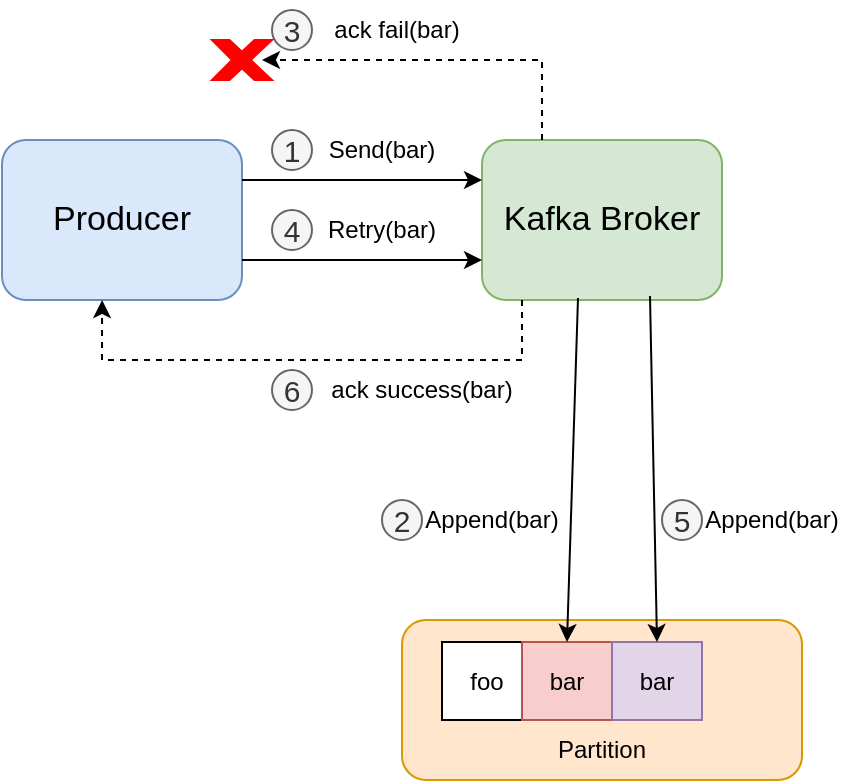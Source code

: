 <mxfile version="22.1.20" type="github">
  <diagram name="페이지-1" id="c-1A3aX_q-X58KD7lkT5">
    <mxGraphModel dx="524" dy="997" grid="1" gridSize="10" guides="1" tooltips="1" connect="1" arrows="1" fold="1" page="1" pageScale="1" pageWidth="1169" pageHeight="827" math="0" shadow="0">
      <root>
        <mxCell id="0" />
        <mxCell id="1" parent="0" />
        <mxCell id="Dp4_jAzWeO5LzgAZ3dpD-2" value="&lt;font style=&quot;font-size: 17px;&quot;&gt;Producer&lt;/font&gt;" style="rounded=1;whiteSpace=wrap;html=1;fillColor=#dae8fc;strokeColor=#6c8ebf;" vertex="1" parent="1">
          <mxGeometry x="120" y="120" width="120" height="80" as="geometry" />
        </mxCell>
        <mxCell id="Dp4_jAzWeO5LzgAZ3dpD-3" value="&lt;span style=&quot;font-size: 17px;&quot;&gt;Kafka Broker&lt;/span&gt;" style="rounded=1;whiteSpace=wrap;html=1;fillColor=#d5e8d4;strokeColor=#82b366;" vertex="1" parent="1">
          <mxGeometry x="360" y="120" width="120" height="80" as="geometry" />
        </mxCell>
        <mxCell id="Dp4_jAzWeO5LzgAZ3dpD-9" value="" style="group" vertex="1" connectable="0" parent="1">
          <mxGeometry x="320" y="360" width="200" height="80" as="geometry" />
        </mxCell>
        <mxCell id="Dp4_jAzWeO5LzgAZ3dpD-4" value="" style="rounded=1;whiteSpace=wrap;html=1;fillColor=#ffe6cc;strokeColor=#d79b00;" vertex="1" parent="Dp4_jAzWeO5LzgAZ3dpD-9">
          <mxGeometry width="200" height="80" as="geometry" />
        </mxCell>
        <mxCell id="Dp4_jAzWeO5LzgAZ3dpD-5" value="foo" style="rounded=0;whiteSpace=wrap;html=1;" vertex="1" parent="Dp4_jAzWeO5LzgAZ3dpD-9">
          <mxGeometry x="20" y="11" width="45" height="39" as="geometry" />
        </mxCell>
        <mxCell id="Dp4_jAzWeO5LzgAZ3dpD-6" value="Partition" style="text;html=1;strokeColor=none;fillColor=none;align=center;verticalAlign=middle;whiteSpace=wrap;rounded=0;" vertex="1" parent="Dp4_jAzWeO5LzgAZ3dpD-9">
          <mxGeometry x="70" y="50" width="60" height="30" as="geometry" />
        </mxCell>
        <mxCell id="Dp4_jAzWeO5LzgAZ3dpD-7" value="bar" style="rounded=0;whiteSpace=wrap;html=1;fillColor=#f8cecc;strokeColor=#b85450;" vertex="1" parent="Dp4_jAzWeO5LzgAZ3dpD-9">
          <mxGeometry x="60" y="11" width="45" height="39" as="geometry" />
        </mxCell>
        <mxCell id="Dp4_jAzWeO5LzgAZ3dpD-8" value="bar" style="rounded=0;whiteSpace=wrap;html=1;fillColor=#e1d5e7;strokeColor=#9673a6;" vertex="1" parent="Dp4_jAzWeO5LzgAZ3dpD-9">
          <mxGeometry x="105" y="11" width="45" height="39" as="geometry" />
        </mxCell>
        <mxCell id="Dp4_jAzWeO5LzgAZ3dpD-10" value="" style="endArrow=classic;html=1;rounded=0;exitX=1;exitY=0.25;exitDx=0;exitDy=0;entryX=0;entryY=0.25;entryDx=0;entryDy=0;" edge="1" parent="1" source="Dp4_jAzWeO5LzgAZ3dpD-2" target="Dp4_jAzWeO5LzgAZ3dpD-3">
          <mxGeometry width="50" height="50" relative="1" as="geometry">
            <mxPoint x="200" y="340" as="sourcePoint" />
            <mxPoint x="250" y="290" as="targetPoint" />
          </mxGeometry>
        </mxCell>
        <mxCell id="Dp4_jAzWeO5LzgAZ3dpD-11" value="" style="endArrow=classic;html=1;rounded=0;exitX=1;exitY=0.25;exitDx=0;exitDy=0;entryX=0;entryY=0.25;entryDx=0;entryDy=0;" edge="1" parent="1">
          <mxGeometry width="50" height="50" relative="1" as="geometry">
            <mxPoint x="240" y="180" as="sourcePoint" />
            <mxPoint x="360" y="180" as="targetPoint" />
          </mxGeometry>
        </mxCell>
        <mxCell id="Dp4_jAzWeO5LzgAZ3dpD-12" value="Send(bar)" style="text;html=1;strokeColor=none;fillColor=none;align=center;verticalAlign=middle;whiteSpace=wrap;rounded=0;" vertex="1" parent="1">
          <mxGeometry x="280" y="110" width="60" height="30" as="geometry" />
        </mxCell>
        <mxCell id="Dp4_jAzWeO5LzgAZ3dpD-13" value="&lt;font style=&quot;font-size: 15px;&quot;&gt;1&lt;/font&gt;" style="ellipse;whiteSpace=wrap;html=1;aspect=fixed;fillColor=#f5f5f5;fontColor=#333333;strokeColor=#666666;" vertex="1" parent="1">
          <mxGeometry x="255" y="115" width="20" height="20" as="geometry" />
        </mxCell>
        <mxCell id="Dp4_jAzWeO5LzgAZ3dpD-14" value="Retry(bar)" style="text;html=1;strokeColor=none;fillColor=none;align=center;verticalAlign=middle;whiteSpace=wrap;rounded=0;" vertex="1" parent="1">
          <mxGeometry x="280" y="150" width="60" height="30" as="geometry" />
        </mxCell>
        <mxCell id="Dp4_jAzWeO5LzgAZ3dpD-15" value="&lt;font style=&quot;font-size: 15px;&quot;&gt;4&lt;/font&gt;" style="ellipse;whiteSpace=wrap;html=1;aspect=fixed;fillColor=#f5f5f5;fontColor=#333333;strokeColor=#666666;" vertex="1" parent="1">
          <mxGeometry x="255" y="155" width="20" height="20" as="geometry" />
        </mxCell>
        <mxCell id="Dp4_jAzWeO5LzgAZ3dpD-16" value="" style="endArrow=classic;html=1;rounded=0;exitX=0.4;exitY=0.988;exitDx=0;exitDy=0;exitPerimeter=0;entryX=0.5;entryY=0;entryDx=0;entryDy=0;" edge="1" parent="1" source="Dp4_jAzWeO5LzgAZ3dpD-3" target="Dp4_jAzWeO5LzgAZ3dpD-7">
          <mxGeometry width="50" height="50" relative="1" as="geometry">
            <mxPoint x="250" y="530" as="sourcePoint" />
            <mxPoint x="300" y="480" as="targetPoint" />
          </mxGeometry>
        </mxCell>
        <mxCell id="Dp4_jAzWeO5LzgAZ3dpD-17" value="" style="endArrow=classic;html=1;rounded=0;exitX=0.7;exitY=0.975;exitDx=0;exitDy=0;exitPerimeter=0;entryX=0.5;entryY=0;entryDx=0;entryDy=0;" edge="1" parent="1" source="Dp4_jAzWeO5LzgAZ3dpD-3" target="Dp4_jAzWeO5LzgAZ3dpD-8">
          <mxGeometry width="50" height="50" relative="1" as="geometry">
            <mxPoint x="418" y="209" as="sourcePoint" />
            <mxPoint x="413" y="381" as="targetPoint" />
          </mxGeometry>
        </mxCell>
        <mxCell id="Dp4_jAzWeO5LzgAZ3dpD-18" value="Append(bar)" style="text;html=1;strokeColor=none;fillColor=none;align=center;verticalAlign=middle;whiteSpace=wrap;rounded=0;" vertex="1" parent="1">
          <mxGeometry x="335" y="295" width="60" height="30" as="geometry" />
        </mxCell>
        <mxCell id="Dp4_jAzWeO5LzgAZ3dpD-19" value="&lt;font style=&quot;font-size: 15px;&quot;&gt;2&lt;/font&gt;" style="ellipse;whiteSpace=wrap;html=1;aspect=fixed;fillColor=#f5f5f5;fontColor=#333333;strokeColor=#666666;" vertex="1" parent="1">
          <mxGeometry x="310" y="300" width="20" height="20" as="geometry" />
        </mxCell>
        <mxCell id="Dp4_jAzWeO5LzgAZ3dpD-20" value="Append(bar)" style="text;html=1;strokeColor=none;fillColor=none;align=center;verticalAlign=middle;whiteSpace=wrap;rounded=0;" vertex="1" parent="1">
          <mxGeometry x="475" y="295" width="60" height="30" as="geometry" />
        </mxCell>
        <mxCell id="Dp4_jAzWeO5LzgAZ3dpD-21" value="&lt;font style=&quot;font-size: 15px;&quot;&gt;5&lt;/font&gt;" style="ellipse;whiteSpace=wrap;html=1;aspect=fixed;fillColor=#f5f5f5;fontColor=#333333;strokeColor=#666666;" vertex="1" parent="1">
          <mxGeometry x="450" y="300" width="20" height="20" as="geometry" />
        </mxCell>
        <mxCell id="Dp4_jAzWeO5LzgAZ3dpD-22" value="" style="endArrow=classic;html=1;rounded=0;entryX=0.417;entryY=1;entryDx=0;entryDy=0;entryPerimeter=0;edgeStyle=orthogonalEdgeStyle;dashed=1;" edge="1" parent="1" target="Dp4_jAzWeO5LzgAZ3dpD-2">
          <mxGeometry width="50" height="50" relative="1" as="geometry">
            <mxPoint x="380" y="200" as="sourcePoint" />
            <mxPoint x="300" y="480" as="targetPoint" />
            <Array as="points">
              <mxPoint x="380" y="230" />
              <mxPoint x="170" y="230" />
            </Array>
          </mxGeometry>
        </mxCell>
        <mxCell id="Dp4_jAzWeO5LzgAZ3dpD-23" value="ack success(bar)" style="text;html=1;strokeColor=none;fillColor=none;align=center;verticalAlign=middle;whiteSpace=wrap;rounded=0;" vertex="1" parent="1">
          <mxGeometry x="280" y="230" width="100" height="30" as="geometry" />
        </mxCell>
        <mxCell id="Dp4_jAzWeO5LzgAZ3dpD-24" value="&lt;font style=&quot;font-size: 15px;&quot;&gt;6&lt;/font&gt;" style="ellipse;whiteSpace=wrap;html=1;aspect=fixed;fillColor=#f5f5f5;fontColor=#333333;strokeColor=#666666;" vertex="1" parent="1">
          <mxGeometry x="255" y="235" width="20" height="20" as="geometry" />
        </mxCell>
        <mxCell id="Dp4_jAzWeO5LzgAZ3dpD-25" value="ack fail(bar)" style="text;html=1;strokeColor=none;fillColor=none;align=center;verticalAlign=middle;whiteSpace=wrap;rounded=0;" vertex="1" parent="1">
          <mxGeometry x="280" y="50" width="75" height="30" as="geometry" />
        </mxCell>
        <mxCell id="Dp4_jAzWeO5LzgAZ3dpD-26" value="&lt;font style=&quot;font-size: 15px;&quot;&gt;3&lt;/font&gt;" style="ellipse;whiteSpace=wrap;html=1;aspect=fixed;fillColor=#f5f5f5;fontColor=#333333;strokeColor=#666666;" vertex="1" parent="1">
          <mxGeometry x="255" y="55" width="20" height="20" as="geometry" />
        </mxCell>
        <mxCell id="Dp4_jAzWeO5LzgAZ3dpD-27" value="" style="endArrow=classic;html=1;rounded=0;edgeStyle=orthogonalEdgeStyle;exitX=0.25;exitY=0;exitDx=0;exitDy=0;dashed=1;" edge="1" parent="1" source="Dp4_jAzWeO5LzgAZ3dpD-3">
          <mxGeometry width="50" height="50" relative="1" as="geometry">
            <mxPoint x="390" y="210" as="sourcePoint" />
            <mxPoint x="250" y="80" as="targetPoint" />
            <Array as="points">
              <mxPoint x="390" y="80" />
            </Array>
          </mxGeometry>
        </mxCell>
        <mxCell id="Dp4_jAzWeO5LzgAZ3dpD-29" value="" style="verticalLabelPosition=bottom;verticalAlign=top;html=1;shape=mxgraph.basic.x;strokeColor=#FF0000;fillColor=#FF0000;" vertex="1" parent="1">
          <mxGeometry x="225" y="70" width="30" height="20" as="geometry" />
        </mxCell>
      </root>
    </mxGraphModel>
  </diagram>
</mxfile>
